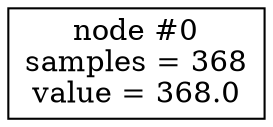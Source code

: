 digraph Tree {
node [shape=box, style="filled", color="black"] ;
0 [label=<node &#35;0<br/>samples = 368<br/>value = 368.0>, fillcolor="#ffffff"] ;
}